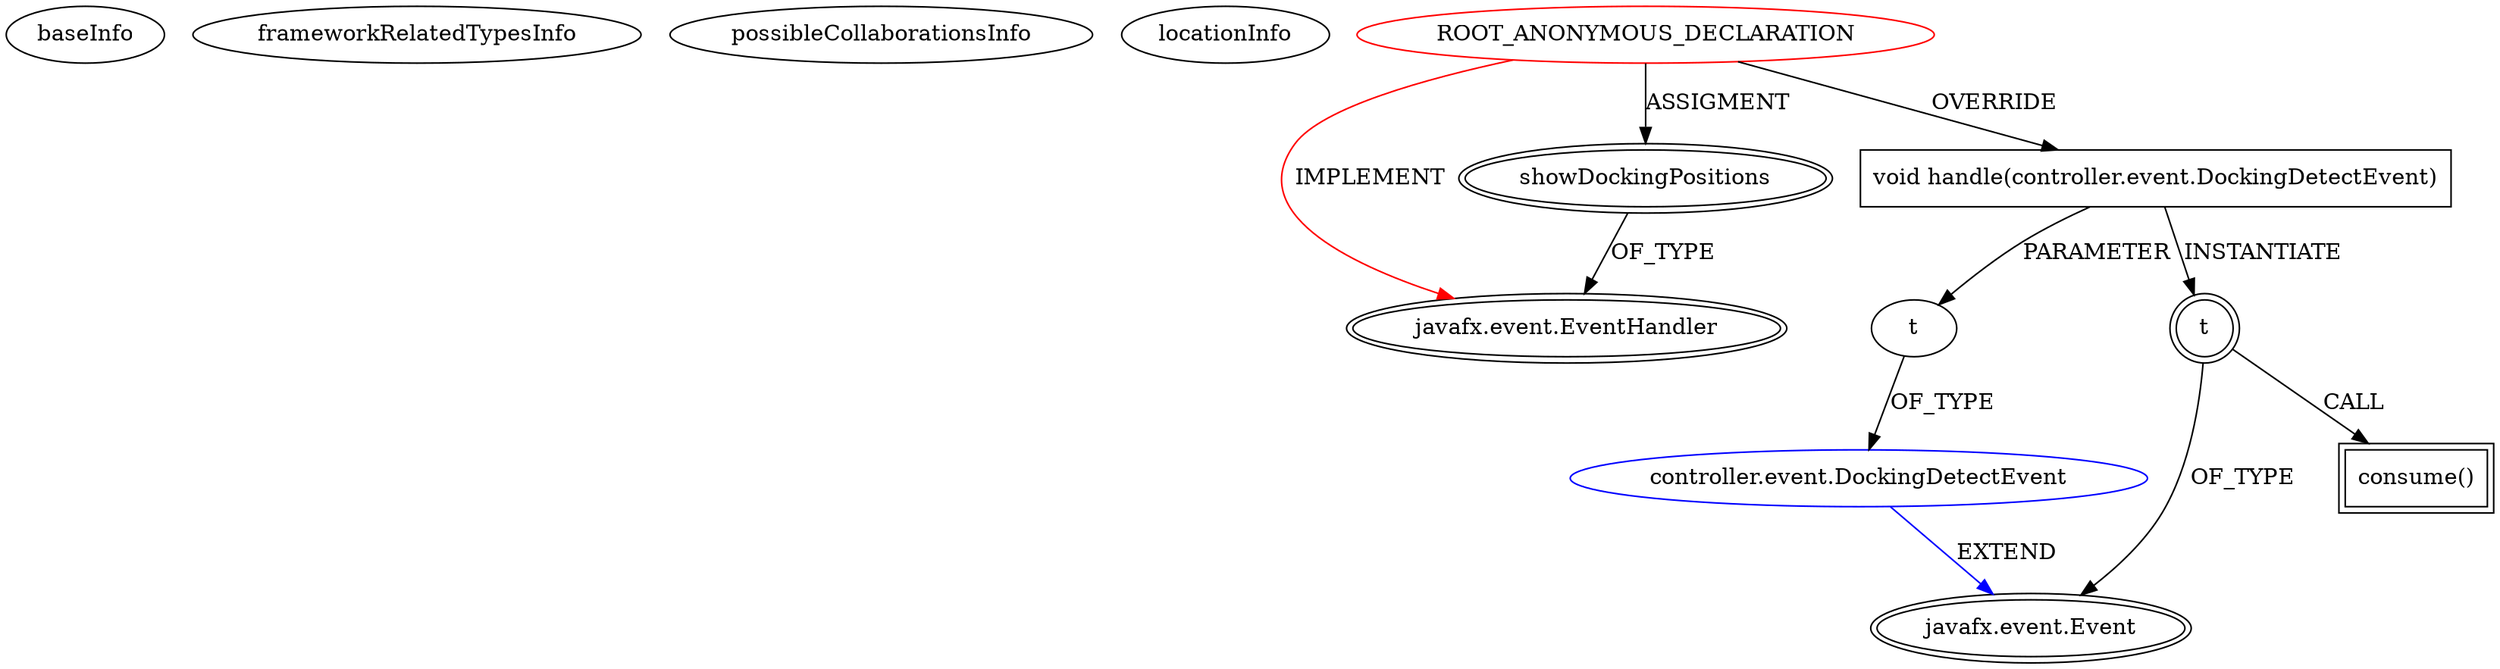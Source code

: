 digraph {
baseInfo[graphId=1669,category="extension_graph",isAnonymous=true,possibleRelation=true]
frameworkRelatedTypesInfo[0="javafx.event.EventHandler"]
possibleCollaborationsInfo[0="1669~OVERRIDING_METHOD_DECLARATION-PARAMETER_DECLARATION-~javafx.event.EventHandler ~javafx.event.Event ~true~false"]
locationInfo[projectName="abuczko-JFXDockManager",filePath="/abuczko-JFXDockManager/JFXDockManager-master/JFXDockManager/src/controller/DockManager.java",contextSignature="DockManager",graphId="1669"]
0[label="ROOT_ANONYMOUS_DECLARATION",vertexType="ROOT_ANONYMOUS_DECLARATION",isFrameworkType=false,color=red]
1[label="javafx.event.EventHandler",vertexType="FRAMEWORK_INTERFACE_TYPE",isFrameworkType=true,peripheries=2]
2[label="showDockingPositions",vertexType="OUTSIDE_VARIABLE_EXPRESION",isFrameworkType=true,peripheries=2]
4[label="void handle(controller.event.DockingDetectEvent)",vertexType="OVERRIDING_METHOD_DECLARATION",isFrameworkType=false,shape=box]
5[label="t",vertexType="PARAMETER_DECLARATION",isFrameworkType=false]
6[label="controller.event.DockingDetectEvent",vertexType="REFERENCE_CLIENT_CLASS_DECLARATION",isFrameworkType=false,color=blue]
7[label="javafx.event.Event",vertexType="FRAMEWORK_CLASS_TYPE",isFrameworkType=true,peripheries=2]
8[label="t",vertexType="VARIABLE_EXPRESION",isFrameworkType=true,peripheries=2,shape=circle]
9[label="consume()",vertexType="INSIDE_CALL",isFrameworkType=true,peripheries=2,shape=box]
0->1[label="IMPLEMENT",color=red]
0->2[label="ASSIGMENT"]
2->1[label="OF_TYPE"]
0->4[label="OVERRIDE"]
6->7[label="EXTEND",color=blue]
5->6[label="OF_TYPE"]
4->5[label="PARAMETER"]
4->8[label="INSTANTIATE"]
8->7[label="OF_TYPE"]
8->9[label="CALL"]
}
